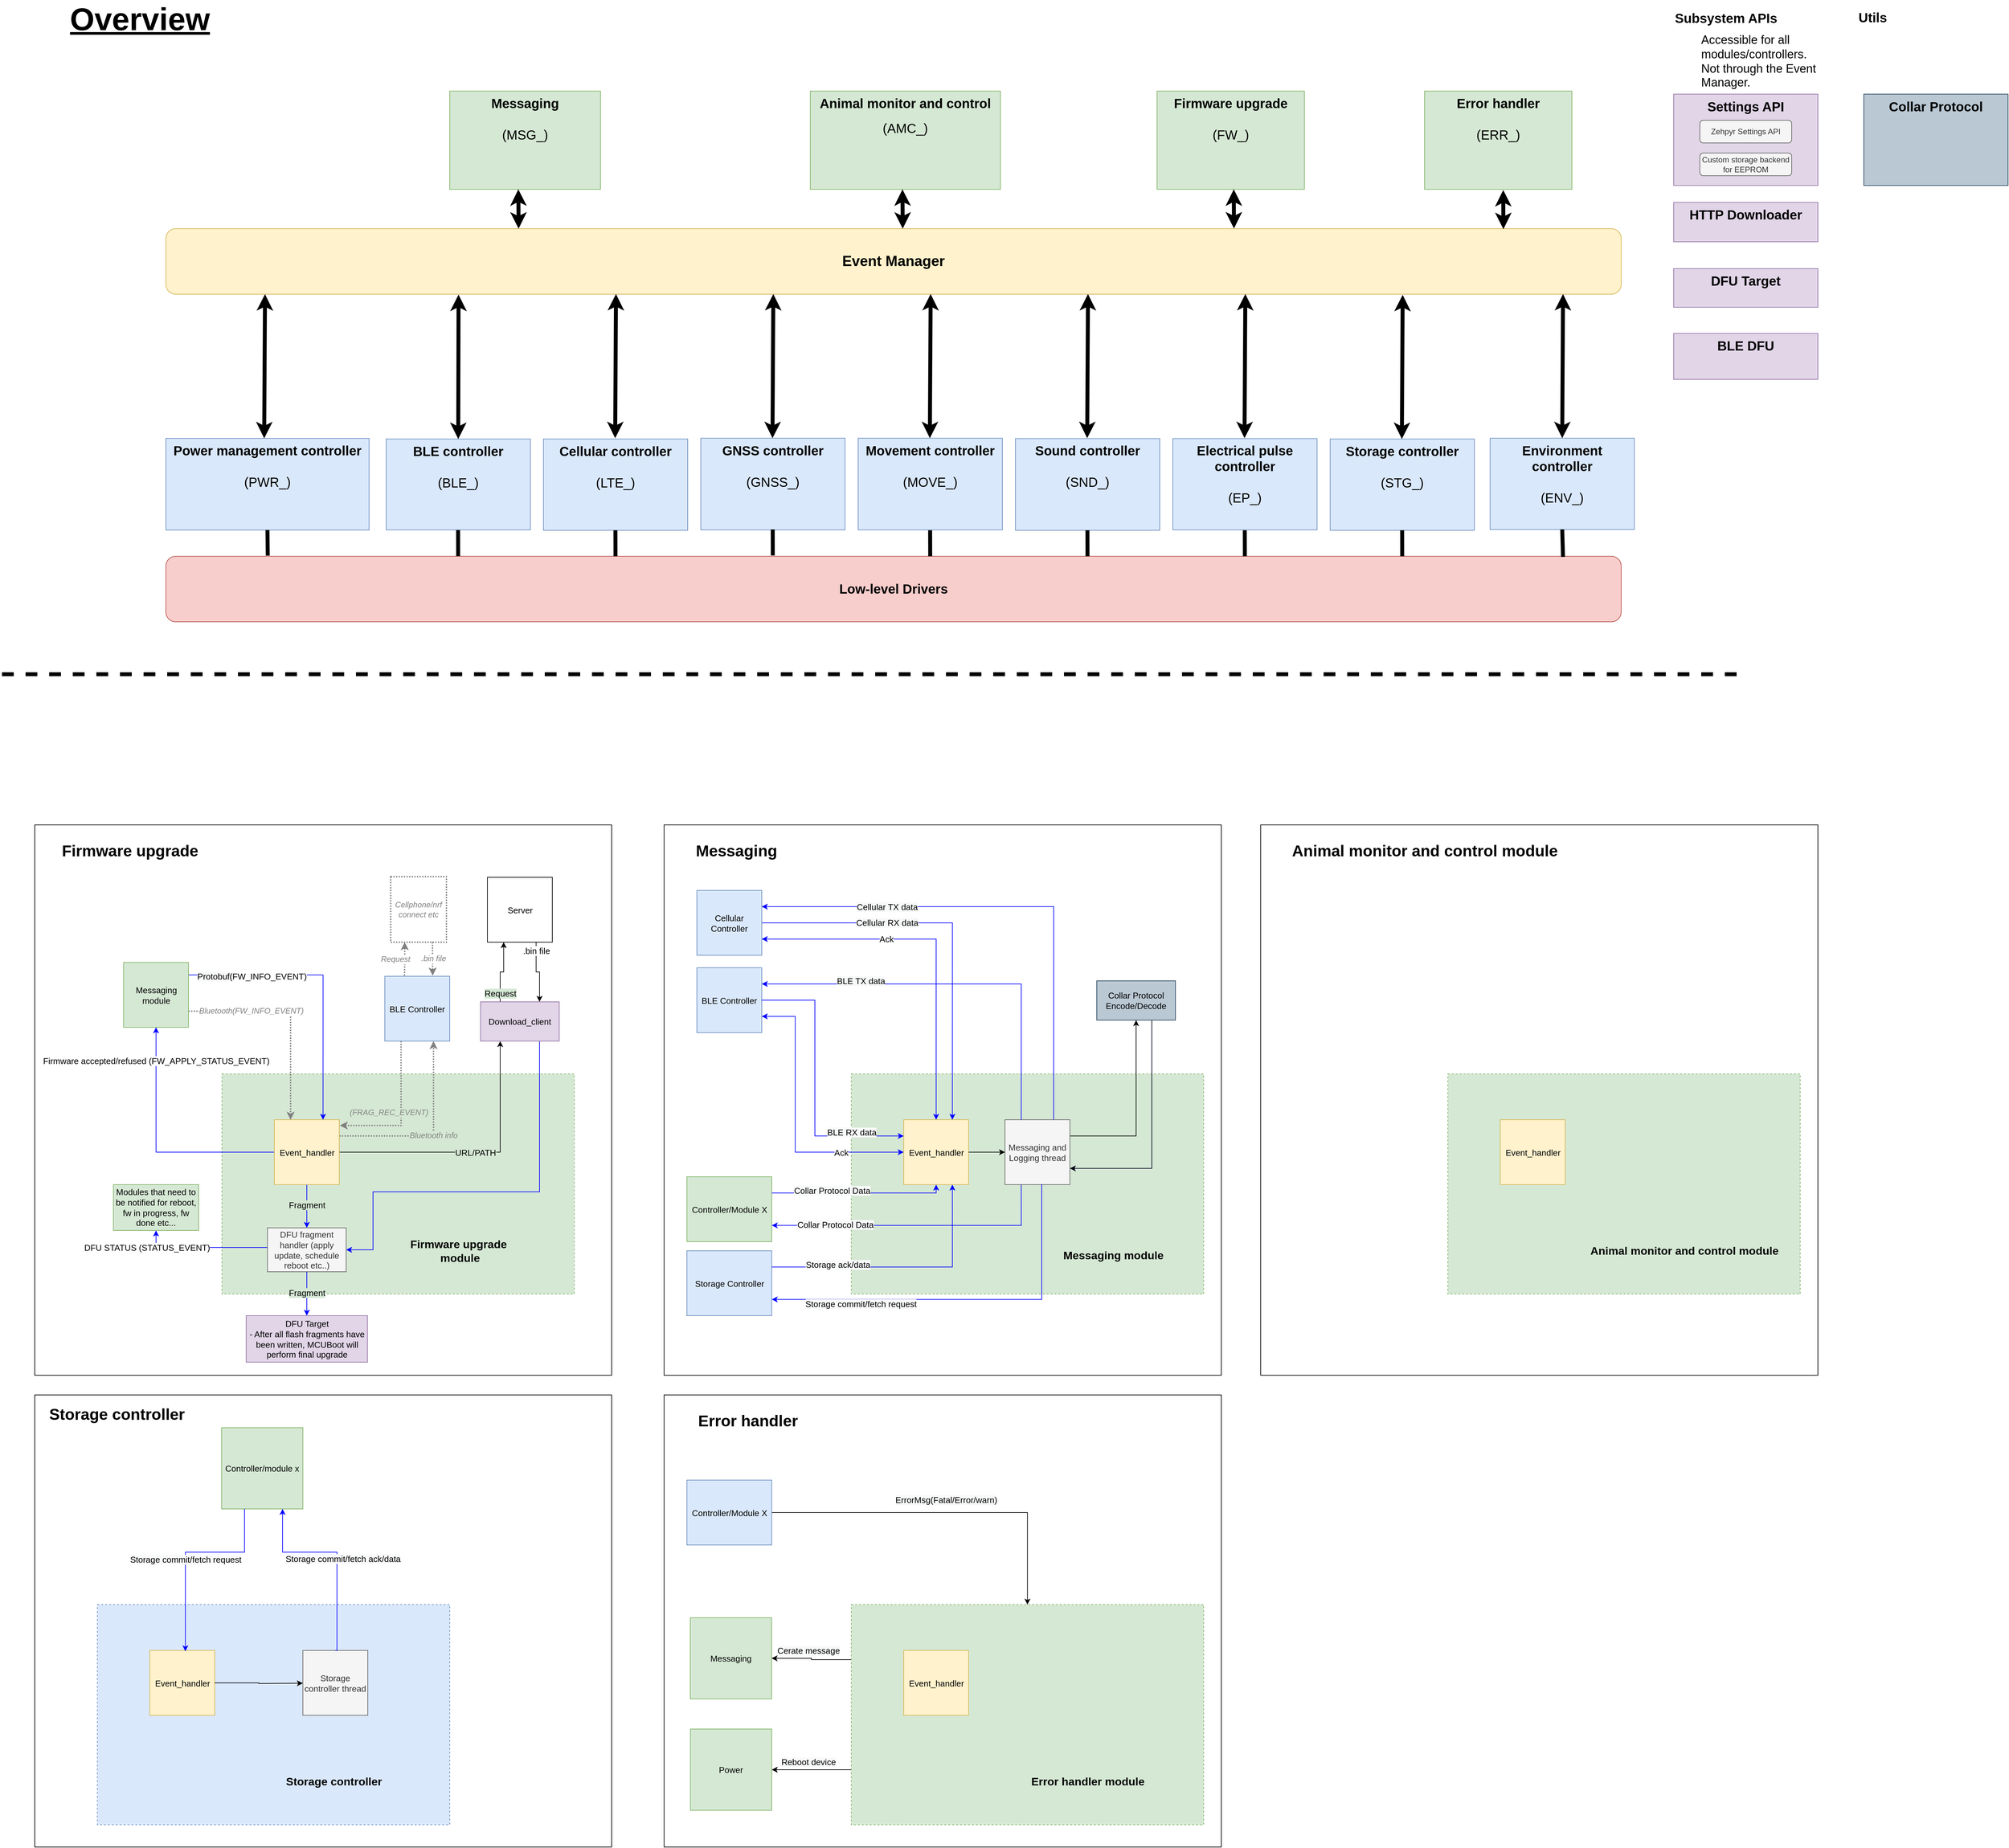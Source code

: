 <mxfile version="15.3.8" type="device"><diagram id="sKjuIIn2O_6AkeJRFrRK" name="Page-1"><mxGraphModel dx="5824" dy="4564" grid="1" gridSize="10" guides="1" tooltips="1" connect="1" arrows="1" fold="1" page="1" pageScale="1" pageWidth="850" pageHeight="1100" math="0" shadow="0"><root><mxCell id="0"/><mxCell id="1" parent="0"/><mxCell id="al0wGncWpVHlZMJb6Lg1-4" value="" style="whiteSpace=wrap;html=1;labelBackgroundColor=none;fontSize=20;fillColor=none;" vertex="1" parent="1"><mxGeometry x="160" width="850" height="690" as="geometry"/></mxCell><mxCell id="dNF8WS0jAq1HnyTan3zi-89" value="" style="whiteSpace=wrap;html=1;labelBackgroundColor=none;fontSize=20;fillColor=none;imageAspect=1;" parent="1" vertex="1"><mxGeometry x="-800" y="-870" width="880" height="840" as="geometry"/></mxCell><mxCell id="fXpI6CQK2GzPYdXeEOAM-42" value="&lt;b&gt;&lt;font style=&quot;font-size: 20px&quot;&gt;Animal monitor and control&lt;/font&gt;&lt;/b&gt;&lt;br&gt;&lt;div&gt;&lt;span&gt;&lt;br&gt;&lt;/span&gt;&lt;/div&gt;&lt;div style=&quot;font-size: 20px&quot;&gt;&lt;span&gt;(&lt;/span&gt;&lt;font style=&quot;font-size: 20px&quot;&gt;AMC_&lt;/font&gt;&lt;span&gt;)&lt;/span&gt;&lt;/div&gt;" style="rounded=0;whiteSpace=wrap;html=1;align=center;fillColor=#d5e8d4;verticalAlign=top;labelBackgroundColor=none;strokeColor=#82b366;" parent="1" vertex="1"><mxGeometry x="383" y="-1990" width="290" height="150" as="geometry"/></mxCell><mxCell id="fXpI6CQK2GzPYdXeEOAM-63" value="&lt;font style=&quot;font-size: 20px&quot;&gt;&lt;b&gt;Firmware upgrade&lt;/b&gt;&lt;br&gt;&lt;br&gt;(FW_)&lt;br&gt;&lt;/font&gt;" style="rounded=0;whiteSpace=wrap;html=1;align=center;verticalAlign=top;fillColor=#d5e8d4;strokeColor=#82b366;" parent="1" vertex="1"><mxGeometry x="912" y="-1990" width="224.76" height="150" as="geometry"/></mxCell><mxCell id="fXpI6CQK2GzPYdXeEOAM-154" value="&lt;b&gt;BLE controller&lt;/b&gt;&lt;br&gt;&lt;br&gt;(BLE_)" style="rounded=0;whiteSpace=wrap;html=1;fontSize=20;strokeColor=#6c8ebf;fillColor=#dae8fc;align=center;verticalAlign=top;" parent="1" vertex="1"><mxGeometry x="-264" y="-1459" width="220" height="138.76" as="geometry"/></mxCell><mxCell id="fXpI6CQK2GzPYdXeEOAM-158" value="&lt;b&gt;Cellular controller&lt;/b&gt;&lt;br&gt;&lt;br&gt;(LTE_)" style="rounded=0;whiteSpace=wrap;html=1;fontSize=20;strokeColor=#6c8ebf;fillColor=#dae8fc;align=center;verticalAlign=top;" parent="1" vertex="1"><mxGeometry x="-24" y="-1459.0" width="220" height="139.38" as="geometry"/></mxCell><mxCell id="fXpI6CQK2GzPYdXeEOAM-43" value="&lt;div&gt;&lt;b style=&quot;font-size: 20px&quot;&gt;Power management controller&lt;/b&gt;&lt;/div&gt;&lt;div&gt;&lt;span style=&quot;font-size: 20px&quot;&gt;&lt;br&gt;&lt;/span&gt;&lt;/div&gt;&lt;div&gt;&lt;span style=&quot;font-size: 20px&quot;&gt;(PWR_)&lt;/span&gt;&lt;/div&gt;&lt;font&gt;&lt;br&gt;&lt;/font&gt;" style="rounded=0;whiteSpace=wrap;html=1;align=center;verticalAlign=top;fillColor=#dae8fc;strokeColor=#6c8ebf;" parent="1" vertex="1"><mxGeometry x="-600" y="-1460" width="310" height="140" as="geometry"/></mxCell><mxCell id="smd_e2QY5a4pXSIGZ222-81" value="&lt;b&gt;DFU Target&lt;br&gt;&lt;/b&gt;" style="rounded=0;whiteSpace=wrap;html=1;fontSize=20;strokeColor=#9673a6;fillColor=#e1d5e7;align=center;verticalAlign=top;" parent="1" vertex="1"><mxGeometry x="1700" y="-1719" width="220" height="59" as="geometry"/></mxCell><mxCell id="dNF8WS0jAq1HnyTan3zi-2" value="&lt;span style=&quot;font-size: 20px&quot;&gt;&lt;b&gt;Low-level Drivers&lt;/b&gt;&lt;/span&gt;" style="rounded=1;whiteSpace=wrap;html=1;verticalAlign=middle;fontSize=22;fillColor=#f8cecc;strokeColor=#b85450;" parent="1" vertex="1"><mxGeometry x="-600" y="-1280" width="2220" height="100" as="geometry"/></mxCell><mxCell id="dNF8WS0jAq1HnyTan3zi-3" value="&lt;b&gt;Event Manager&lt;/b&gt;" style="rounded=1;whiteSpace=wrap;html=1;verticalAlign=middle;fontSize=22;fillColor=#fff2cc;strokeColor=#d6b656;" parent="1" vertex="1"><mxGeometry x="-600" y="-1780" width="2220" height="100" as="geometry"/></mxCell><mxCell id="smd_e2QY5a4pXSIGZ222-61" value="&lt;font&gt;&lt;span style=&quot;font-size: 20px&quot;&gt;&lt;b&gt;Messaging&lt;/b&gt;&lt;br&gt;&lt;br&gt;(MSG_)&lt;/span&gt;&lt;span style=&quot;color: rgba(0 , 0 , 0 , 0) ; font-family: monospace ; font-size: 0px&quot;&gt;%3CmxGraphModel%3E%3Croot%3E%3CmxCell%20id%3D%220%22%2F%3E%3CmxCell%20id%3D%221%22%20parent%3D%220%22%2F%3E%3CmxCell%20id%3D%222%22%20value%3D%22Fragment%22%20style%3D%22edgeStyle%3DorthogonalEdgeStyle%3Brounded%3D0%3BorthogonalLoop%3D1%3BjettySize%3Dauto%3Bhtml%3D1%3BentryX%3D0.5%3BentryY%3D0%3BentryDx%3D0%3BentryDy%3D0%3BstrokeColor%3D%230000FF%3BexitX%3D0.5%3BexitY%3D1%3BexitDx%3D0%3BexitDy%3D0%3BlabelBackgroundColor%3D%23D5E8D4%3BfontSize%3D13%3B%22%20edge%3D%221%22%20parent%3D%221%22%3E%3CmxGeometry%20x%3D%22-0.061%22%20relative%3D%221%22%20as%3D%22geometry%22%3E%3CArray%20as%3D%22points%22%3E%3CmxPoint%20x%3D%22-384.5%22%20y%3D%22-290%22%2F%3E%3CmxPoint%20x%3D%22-384.5%22%20y%3D%22-290%22%2F%3E%3C%2FArray%3E%3CmxPoint%20as%3D%22offset%22%2F%3E%3CmxPoint%20x%3D%22-385%22%20y%3D%22-321.0%22%20as%3D%22sourcePoint%22%2F%3E%3CmxPoint%20x%3D%22-385%22%20y%3D%22-255%22%20as%3D%22targetPoint%22%2F%3E%3C%2FmxGeometry%3E%3C%2FmxCell%3E%3C%2Froot%3E%3C%2FmxGraphModel%3E&lt;/span&gt;&lt;span style=&quot;font-size: 20px&quot;&gt;&lt;b&gt;&lt;br&gt;&lt;/b&gt;&lt;/span&gt;&lt;/font&gt;" style="rounded=0;whiteSpace=wrap;html=1;align=center;verticalAlign=top;fillColor=#d5e8d4;strokeColor=#82b366;container=0;" parent="1" vertex="1"><mxGeometry x="-167" y="-1990" width="230" height="150" as="geometry"/></mxCell><mxCell id="fXpI6CQK2GzPYdXeEOAM-69" value="&lt;font size=&quot;1&quot;&gt;&lt;span style=&quot;font-size: 20px&quot;&gt;&lt;b&gt;GNSS controller&lt;/b&gt;&lt;br&gt;&lt;br&gt;(GNSS_)&lt;br&gt;&lt;/span&gt;&lt;/font&gt;" style="rounded=0;whiteSpace=wrap;html=1;fontSize=12;align=center;verticalAlign=top;container=0;fillColor=#dae8fc;strokeColor=#6c8ebf;" parent="1" vertex="1"><mxGeometry x="216" y="-1460.24" width="220" height="140" as="geometry"/></mxCell><mxCell id="dNF8WS0jAq1HnyTan3zi-18" value="&lt;span style=&quot;font-size: 20px&quot;&gt;&lt;b&gt;Electrical pulse controller&lt;/b&gt;&lt;br&gt;&lt;br&gt;(EP_)&lt;br&gt;&lt;/span&gt;" style="rounded=0;whiteSpace=wrap;html=1;fontSize=12;align=center;verticalAlign=top;container=0;fillColor=#dae8fc;strokeColor=#6c8ebf;" parent="1" vertex="1"><mxGeometry x="936" y="-1459.62" width="220" height="139.38" as="geometry"/></mxCell><mxCell id="dNF8WS0jAq1HnyTan3zi-20" value="&lt;span style=&quot;font-size: 20px&quot;&gt;&lt;b&gt;Sound controller&lt;/b&gt;&lt;br&gt;&lt;br&gt;(SND_)&lt;br&gt;&lt;/span&gt;" style="rounded=0;whiteSpace=wrap;html=1;fontSize=12;align=center;verticalAlign=top;fillColor=#dae8fc;strokeColor=#6c8ebf;" parent="1" vertex="1"><mxGeometry x="696" y="-1459.62" width="220" height="140" as="geometry"/></mxCell><mxCell id="fXpI6CQK2GzPYdXeEOAM-71" value="&lt;font size=&quot;1&quot;&gt;&lt;span style=&quot;font-size: 20px&quot;&gt;&lt;b&gt;Movement controller&lt;/b&gt;&lt;br&gt;&lt;br&gt;(MOVE_)&lt;br&gt;&lt;/span&gt;&lt;/font&gt;" style="rounded=0;whiteSpace=wrap;html=1;fontSize=12;align=center;verticalAlign=top;fillColor=#dae8fc;strokeColor=#6c8ebf;" parent="1" vertex="1"><mxGeometry x="456" y="-1460.24" width="220" height="140" as="geometry"/></mxCell><mxCell id="dNF8WS0jAq1HnyTan3zi-26" value="" style="endArrow=classic;html=1;rounded=0;fontSize=20;exitX=0.5;exitY=0;exitDx=0;exitDy=0;entryX=0.302;entryY=1.009;entryDx=0;entryDy=0;entryPerimeter=0;strokeWidth=6;startArrow=classic;startFill=1;" parent="1" source="fXpI6CQK2GzPYdXeEOAM-154" edge="1"><mxGeometry width="50" height="50" relative="1" as="geometry"><mxPoint x="-124" y="-1490.24" as="sourcePoint"/><mxPoint x="-153.56" y="-1679.34" as="targetPoint"/></mxGeometry></mxCell><mxCell id="dNF8WS0jAq1HnyTan3zi-38" value="" style="endArrow=classic;html=1;rounded=0;fontSize=20;exitX=0.5;exitY=0;exitDx=0;exitDy=0;entryX=0.339;entryY=1.012;entryDx=0;entryDy=0;entryPerimeter=0;strokeWidth=6;startArrow=classic;startFill=1;" parent="1" edge="1"><mxGeometry width="50" height="50" relative="1" as="geometry"><mxPoint x="85.39" y="-1460.24" as="sourcePoint"/><mxPoint x="86.61" y="-1680.28" as="targetPoint"/></mxGeometry></mxCell><mxCell id="dNF8WS0jAq1HnyTan3zi-39" value="" style="endArrow=classic;html=1;rounded=0;fontSize=20;exitX=0.5;exitY=0;exitDx=0;exitDy=0;entryX=0.339;entryY=1.012;entryDx=0;entryDy=0;entryPerimeter=0;strokeWidth=6;startArrow=classic;startFill=1;" parent="1" edge="1"><mxGeometry width="50" height="50" relative="1" as="geometry"><mxPoint x="325.39" y="-1460.24" as="sourcePoint"/><mxPoint x="326.61" y="-1680.28" as="targetPoint"/></mxGeometry></mxCell><mxCell id="dNF8WS0jAq1HnyTan3zi-40" value="" style="endArrow=classic;html=1;rounded=0;fontSize=20;exitX=0.5;exitY=0;exitDx=0;exitDy=0;entryX=0.339;entryY=1.012;entryDx=0;entryDy=0;entryPerimeter=0;strokeWidth=6;startArrow=classic;startFill=1;" parent="1" edge="1"><mxGeometry width="50" height="50" relative="1" as="geometry"><mxPoint x="-450.0" y="-1460.0" as="sourcePoint"/><mxPoint x="-448.78" y="-1680.04" as="targetPoint"/></mxGeometry></mxCell><mxCell id="dNF8WS0jAq1HnyTan3zi-41" value="" style="endArrow=classic;html=1;rounded=0;fontSize=20;exitX=0.5;exitY=0;exitDx=0;exitDy=0;entryX=0.339;entryY=1.012;entryDx=0;entryDy=0;entryPerimeter=0;strokeWidth=6;startArrow=classic;startFill=1;" parent="1" edge="1"><mxGeometry width="50" height="50" relative="1" as="geometry"><mxPoint x="565.39" y="-1460.24" as="sourcePoint"/><mxPoint x="566.61" y="-1680.28" as="targetPoint"/></mxGeometry></mxCell><mxCell id="dNF8WS0jAq1HnyTan3zi-42" value="" style="endArrow=classic;html=1;rounded=0;fontSize=20;exitX=0.5;exitY=0;exitDx=0;exitDy=0;entryX=0.339;entryY=1.012;entryDx=0;entryDy=0;entryPerimeter=0;strokeWidth=6;startArrow=classic;startFill=1;" parent="1" edge="1"><mxGeometry width="50" height="50" relative="1" as="geometry"><mxPoint x="805.39" y="-1460.24" as="sourcePoint"/><mxPoint x="806.61" y="-1680.28" as="targetPoint"/></mxGeometry></mxCell><mxCell id="dNF8WS0jAq1HnyTan3zi-43" value="" style="endArrow=classic;html=1;rounded=0;fontSize=20;exitX=0.5;exitY=0;exitDx=0;exitDy=0;entryX=0.339;entryY=1.012;entryDx=0;entryDy=0;entryPerimeter=0;strokeWidth=6;startArrow=classic;startFill=1;" parent="1" edge="1"><mxGeometry width="50" height="50" relative="1" as="geometry"><mxPoint x="1045.39" y="-1460.24" as="sourcePoint"/><mxPoint x="1046.61" y="-1680.28" as="targetPoint"/></mxGeometry></mxCell><mxCell id="dNF8WS0jAq1HnyTan3zi-44" value="" style="endArrow=classic;html=1;rounded=0;fontSize=20;entryX=0.339;entryY=1.012;entryDx=0;entryDy=0;entryPerimeter=0;strokeWidth=6;startArrow=classic;startFill=1;" parent="1" edge="1"><mxGeometry width="50" height="50" relative="1" as="geometry"><mxPoint x="524" y="-1780" as="sourcePoint"/><mxPoint x="523.61" y="-1840.02" as="targetPoint"/></mxGeometry></mxCell><mxCell id="dNF8WS0jAq1HnyTan3zi-45" value="" style="endArrow=classic;html=1;rounded=0;fontSize=20;entryX=0.674;entryY=-0.003;entryDx=0;entryDy=0;entryPerimeter=0;strokeWidth=6;startArrow=classic;startFill=1;" parent="1" edge="1"><mxGeometry width="50" height="50" relative="1" as="geometry"><mxPoint x="1029" y="-1840" as="sourcePoint"/><mxPoint x="1029.28" y="-1780.3" as="targetPoint"/></mxGeometry></mxCell><mxCell id="dNF8WS0jAq1HnyTan3zi-46" value="" style="endArrow=classic;html=1;rounded=0;fontSize=20;entryX=0.339;entryY=1.012;entryDx=0;entryDy=0;entryPerimeter=0;strokeWidth=6;startArrow=classic;startFill=1;" parent="1" edge="1"><mxGeometry width="50" height="50" relative="1" as="geometry"><mxPoint x="-61.93" y="-1780" as="sourcePoint"/><mxPoint x="-62.32" y="-1840.02" as="targetPoint"/></mxGeometry></mxCell><mxCell id="dNF8WS0jAq1HnyTan3zi-50" value="" style="endArrow=none;html=1;rounded=0;fontSize=20;strokeWidth=6;entryX=0.5;entryY=1;entryDx=0;entryDy=0;exitX=0.07;exitY=-0.01;exitDx=0;exitDy=0;exitPerimeter=0;" parent="1" source="dNF8WS0jAq1HnyTan3zi-2" target="fXpI6CQK2GzPYdXeEOAM-43" edge="1"><mxGeometry width="50" height="50" relative="1" as="geometry"><mxPoint x="-449.96" y="-1290.555" as="sourcePoint"/><mxPoint x="-450.0" y="-1320.62" as="targetPoint"/></mxGeometry></mxCell><mxCell id="dNF8WS0jAq1HnyTan3zi-52" value="" style="endArrow=none;html=1;rounded=0;fontSize=20;strokeWidth=6;entryX=0.5;entryY=1;entryDx=0;entryDy=0;" parent="1" edge="1"><mxGeometry width="50" height="50" relative="1" as="geometry"><mxPoint x="-154.14" y="-1280.24" as="sourcePoint"/><mxPoint x="-154.24" y="-1319.86" as="targetPoint"/></mxGeometry></mxCell><mxCell id="dNF8WS0jAq1HnyTan3zi-53" value="" style="endArrow=none;html=1;rounded=0;fontSize=20;strokeWidth=6;entryX=0.5;entryY=1;entryDx=0;entryDy=0;" parent="1" edge="1"><mxGeometry width="50" height="50" relative="1" as="geometry"><mxPoint x="85.86" y="-1280" as="sourcePoint"/><mxPoint x="85.76" y="-1319.62" as="targetPoint"/></mxGeometry></mxCell><mxCell id="dNF8WS0jAq1HnyTan3zi-54" value="" style="endArrow=none;html=1;rounded=0;fontSize=20;strokeWidth=6;entryX=0.5;entryY=1;entryDx=0;entryDy=0;" parent="1" edge="1"><mxGeometry width="50" height="50" relative="1" as="geometry"><mxPoint x="325.81" y="-1281.24" as="sourcePoint"/><mxPoint x="325.71" y="-1320.86" as="targetPoint"/></mxGeometry></mxCell><mxCell id="dNF8WS0jAq1HnyTan3zi-55" value="" style="endArrow=none;html=1;rounded=0;fontSize=20;strokeWidth=6;entryX=0.5;entryY=1;entryDx=0;entryDy=0;" parent="1" edge="1"><mxGeometry width="50" height="50" relative="1" as="geometry"><mxPoint x="565.91" y="-1280" as="sourcePoint"/><mxPoint x="565.81" y="-1319.62" as="targetPoint"/></mxGeometry></mxCell><mxCell id="dNF8WS0jAq1HnyTan3zi-56" value="" style="endArrow=none;html=1;rounded=0;fontSize=20;strokeWidth=6;entryX=0.5;entryY=1;entryDx=0;entryDy=0;" parent="1" edge="1"><mxGeometry width="50" height="50" relative="1" as="geometry"><mxPoint x="805.87" y="-1280" as="sourcePoint"/><mxPoint x="805.77" y="-1319.62" as="targetPoint"/></mxGeometry></mxCell><mxCell id="dNF8WS0jAq1HnyTan3zi-57" value="" style="endArrow=none;html=1;rounded=0;fontSize=20;strokeWidth=6;entryX=0.5;entryY=1;entryDx=0;entryDy=0;" parent="1" edge="1"><mxGeometry width="50" height="50" relative="1" as="geometry"><mxPoint x="1045.87" y="-1280" as="sourcePoint"/><mxPoint x="1045.77" y="-1319.62" as="targetPoint"/></mxGeometry></mxCell><mxCell id="dNF8WS0jAq1HnyTan3zi-58" value="&lt;span style=&quot;font-size: 20px&quot;&gt;&lt;b&gt;Storage controller&lt;/b&gt;&lt;br&gt;&lt;br&gt;(STG_)&lt;br&gt;&lt;/span&gt;" style="rounded=0;whiteSpace=wrap;html=1;fontSize=12;align=center;verticalAlign=top;container=0;fillColor=#dae8fc;strokeColor=#6c8ebf;" parent="1" vertex="1"><mxGeometry x="1176" y="-1459.0" width="220" height="139.38" as="geometry"/></mxCell><mxCell id="dNF8WS0jAq1HnyTan3zi-59" value="" style="endArrow=classic;html=1;rounded=0;fontSize=20;exitX=0.5;exitY=0;exitDx=0;exitDy=0;entryX=0.339;entryY=1.012;entryDx=0;entryDy=0;entryPerimeter=0;strokeWidth=6;startArrow=classic;startFill=1;" parent="1" edge="1"><mxGeometry width="50" height="50" relative="1" as="geometry"><mxPoint x="1285.39" y="-1459" as="sourcePoint"/><mxPoint x="1286.61" y="-1679.04" as="targetPoint"/></mxGeometry></mxCell><mxCell id="dNF8WS0jAq1HnyTan3zi-60" value="" style="endArrow=none;html=1;rounded=0;fontSize=20;strokeWidth=6;entryX=0.5;entryY=1;entryDx=0;entryDy=0;" parent="1" edge="1"><mxGeometry width="50" height="50" relative="1" as="geometry"><mxPoint x="1285.91" y="-1280.0" as="sourcePoint"/><mxPoint x="1285.81" y="-1319.62" as="targetPoint"/></mxGeometry></mxCell><mxCell id="dNF8WS0jAq1HnyTan3zi-61" value="" style="rounded=0;whiteSpace=wrap;html=1;dashed=1;fillColor=#d5e8d4;strokeColor=#82b366;fontSize=13;" parent="1" vertex="1"><mxGeometry x="-514.5" y="-490" width="537.5" height="336" as="geometry"/></mxCell><mxCell id="dNF8WS0jAq1HnyTan3zi-62" style="edgeStyle=orthogonalEdgeStyle;rounded=0;orthogonalLoop=1;jettySize=auto;html=1;strokeColor=#0000FF;entryX=0.75;entryY=0;entryDx=0;entryDy=0;exitX=1.003;exitY=0.192;exitDx=0;exitDy=0;exitPerimeter=0;fontSize=13;" parent="1" source="dNF8WS0jAq1HnyTan3zi-65" target="dNF8WS0jAq1HnyTan3zi-70" edge="1"><mxGeometry relative="1" as="geometry"/></mxCell><mxCell id="dNF8WS0jAq1HnyTan3zi-63" value="&lt;span style=&quot;font-size: 13px; background-color: rgb(248, 249, 250);&quot;&gt;Protobuf(&lt;/span&gt;FW_INFO_EVENT&lt;span style=&quot;font-size: 13px; background-color: rgb(248, 249, 250);&quot;&gt;)&lt;/span&gt;" style="edgeLabel;html=1;align=center;verticalAlign=middle;resizable=0;points=[];fontSize=13;" parent="dNF8WS0jAq1HnyTan3zi-62" vertex="1" connectable="0"><mxGeometry x="0.176" y="-2" relative="1" as="geometry"><mxPoint x="-107" y="-44" as="offset"/></mxGeometry></mxCell><mxCell id="dNF8WS0jAq1HnyTan3zi-64" value="Bluetooth(FW_INFO_EVENT)" style="edgeStyle=orthogonalEdgeStyle;rounded=0;orthogonalLoop=1;jettySize=auto;html=1;exitX=1;exitY=0.75;exitDx=0;exitDy=0;entryX=0.25;entryY=0;entryDx=0;entryDy=0;strokeColor=#808080;fontSize=12;fontColor=#808080;dashed=1;dashPattern=1 1;strokeWidth=2;fontStyle=2" parent="1" source="dNF8WS0jAq1HnyTan3zi-65" target="dNF8WS0jAq1HnyTan3zi-70" edge="1"><mxGeometry x="-0.403" relative="1" as="geometry"><mxPoint as="offset"/></mxGeometry></mxCell><mxCell id="dNF8WS0jAq1HnyTan3zi-65" value="Messaging module" style="whiteSpace=wrap;html=1;aspect=fixed;fontSize=13;fillColor=#d5e8d4;strokeColor=#82b366;" parent="1" vertex="1"><mxGeometry x="-664.5" y="-660" width="99" height="99" as="geometry"/></mxCell><mxCell id="dNF8WS0jAq1HnyTan3zi-66" value="URL/PATH" style="edgeStyle=orthogonalEdgeStyle;rounded=0;orthogonalLoop=1;jettySize=auto;html=1;labelBackgroundColor=#D5E8D4;fontSize=13;" parent="1" source="dNF8WS0jAq1HnyTan3zi-70" target="dNF8WS0jAq1HnyTan3zi-74" edge="1"><mxGeometry relative="1" as="geometry"><Array as="points"><mxPoint x="-90" y="-371"/></Array></mxGeometry></mxCell><mxCell id="dNF8WS0jAq1HnyTan3zi-67" value="Firmware accepted/refused (FW_APPLY_STATUS_EVENT)" style="edgeStyle=orthogonalEdgeStyle;rounded=0;orthogonalLoop=1;jettySize=auto;html=1;strokeColor=#0000FF;fontSize=13;" parent="1" source="dNF8WS0jAq1HnyTan3zi-70" target="dNF8WS0jAq1HnyTan3zi-65" edge="1"><mxGeometry x="0.725" relative="1" as="geometry"><mxPoint as="offset"/></mxGeometry></mxCell><mxCell id="dNF8WS0jAq1HnyTan3zi-68" value="Fragment" style="edgeStyle=orthogonalEdgeStyle;rounded=0;orthogonalLoop=1;jettySize=auto;html=1;entryX=0.5;entryY=0;entryDx=0;entryDy=0;strokeColor=#0000FF;exitX=0.5;exitY=1;exitDx=0;exitDy=0;labelBackgroundColor=#D5E8D4;fontSize=13;" parent="1" source="dNF8WS0jAq1HnyTan3zi-70" target="dNF8WS0jAq1HnyTan3zi-78" edge="1"><mxGeometry x="-0.061" relative="1" as="geometry"><Array as="points"><mxPoint x="-384.5" y="-290"/><mxPoint x="-384.5" y="-290"/></Array><mxPoint as="offset"/></mxGeometry></mxCell><mxCell id="dNF8WS0jAq1HnyTan3zi-69" value="Bluetooth info" style="edgeStyle=orthogonalEdgeStyle;rounded=0;orthogonalLoop=1;jettySize=auto;html=1;strokeColor=#808080;exitX=1;exitY=0.25;exitDx=0;exitDy=0;labelBackgroundColor=#D5E8D4;fontSize=12;entryX=0.75;entryY=1;entryDx=0;entryDy=0;fontColor=#808080;dashed=1;dashPattern=1 1;strokeWidth=2;fontStyle=2" parent="1" source="dNF8WS0jAq1HnyTan3zi-70" target="dNF8WS0jAq1HnyTan3zi-228" edge="1"><mxGeometry relative="1" as="geometry"><mxPoint x="-193.25" y="-555" as="targetPoint"/></mxGeometry></mxCell><mxCell id="dNF8WS0jAq1HnyTan3zi-70" value="Event_handler" style="whiteSpace=wrap;html=1;aspect=fixed;fontSize=13;fillColor=#fff2cc;strokeColor=#d6b656;" parent="1" vertex="1"><mxGeometry x="-434.5" y="-420" width="99" height="99" as="geometry"/></mxCell><mxCell id="dNF8WS0jAq1HnyTan3zi-71" value="Firmware upgrade&lt;br style=&quot;font-size: 17px;&quot;&gt;&amp;nbsp;module" style="text;html=1;align=center;verticalAlign=middle;resizable=0;points=[];autosize=1;strokeColor=none;fillColor=none;fontSize=17;fontStyle=1" parent="1" vertex="1"><mxGeometry x="-233" y="-241" width="157" height="44" as="geometry"/></mxCell><mxCell id="dNF8WS0jAq1HnyTan3zi-72" value="Request" style="edgeStyle=orthogonalEdgeStyle;rounded=0;orthogonalLoop=1;jettySize=auto;html=1;exitX=0.25;exitY=0;exitDx=0;exitDy=0;entryX=0.25;entryY=1;entryDx=0;entryDy=0;labelBackgroundColor=#D5E8D4;fontSize=13;" parent="1" source="dNF8WS0jAq1HnyTan3zi-74" target="dNF8WS0jAq1HnyTan3zi-76" edge="1"><mxGeometry x="-0.731" relative="1" as="geometry"><mxPoint as="offset"/></mxGeometry></mxCell><mxCell id="dNF8WS0jAq1HnyTan3zi-73" value="" style="edgeStyle=orthogonalEdgeStyle;rounded=0;orthogonalLoop=1;jettySize=auto;html=1;entryX=1;entryY=0.5;entryDx=0;entryDy=0;strokeColor=#0000FF;labelBackgroundColor=#D5E8D4;fontSize=13;" parent="1" source="dNF8WS0jAq1HnyTan3zi-74" target="dNF8WS0jAq1HnyTan3zi-78" edge="1"><mxGeometry x="0.188" y="-12" relative="1" as="geometry"><Array as="points"><mxPoint x="-30" y="-310"/><mxPoint x="-284" y="-310"/><mxPoint x="-284" y="-221"/></Array><mxPoint as="offset"/></mxGeometry></mxCell><mxCell id="dNF8WS0jAq1HnyTan3zi-74" value="Download_client" style="rounded=0;whiteSpace=wrap;html=1;fontSize=13;fillColor=#e1d5e7;strokeColor=#9673a6;" parent="1" vertex="1"><mxGeometry x="-120" y="-600" width="120" height="60" as="geometry"/></mxCell><mxCell id="dNF8WS0jAq1HnyTan3zi-75" value=".bin file" style="edgeStyle=orthogonalEdgeStyle;rounded=0;orthogonalLoop=1;jettySize=auto;html=1;entryX=0.75;entryY=0;entryDx=0;entryDy=0;exitX=0.75;exitY=1;exitDx=0;exitDy=0;labelBackgroundColor=default;fontSize=13;" parent="1" source="dNF8WS0jAq1HnyTan3zi-76" target="dNF8WS0jAq1HnyTan3zi-74" edge="1"><mxGeometry x="-0.724" relative="1" as="geometry"><mxPoint as="offset"/></mxGeometry></mxCell><mxCell id="dNF8WS0jAq1HnyTan3zi-76" value="Server" style="whiteSpace=wrap;html=1;aspect=fixed;fontSize=13;" parent="1" vertex="1"><mxGeometry x="-109.5" y="-790" width="99" height="99" as="geometry"/></mxCell><mxCell id="dNF8WS0jAq1HnyTan3zi-77" value="DFU STATUS (STATUS_EVENT)" style="edgeStyle=orthogonalEdgeStyle;rounded=0;orthogonalLoop=1;jettySize=auto;html=1;entryX=0.5;entryY=1;entryDx=0;entryDy=0;strokeColor=#0000FF;labelBackgroundColor=default;exitX=0;exitY=0.5;exitDx=0;exitDy=0;fontSize=13;" parent="1" source="dNF8WS0jAq1HnyTan3zi-78" target="dNF8WS0jAq1HnyTan3zi-83" edge="1"><mxGeometry x="0.735" y="-15" relative="1" as="geometry"><Array as="points"><mxPoint x="-614.5" y="-225"/></Array><mxPoint x="-15" y="15" as="offset"/></mxGeometry></mxCell><mxCell id="dNF8WS0jAq1HnyTan3zi-78" value="DFU fragment handler (apply update, schedule reboot etc..)" style="rounded=0;whiteSpace=wrap;html=1;fontSize=13;fillColor=#f5f5f5;fontColor=#333333;strokeColor=#666666;" parent="1" vertex="1"><mxGeometry x="-445" y="-255" width="120" height="67" as="geometry"/></mxCell><mxCell id="dNF8WS0jAq1HnyTan3zi-79" value="Request" style="edgeStyle=orthogonalEdgeStyle;rounded=0;orthogonalLoop=1;jettySize=auto;html=1;entryX=0.25;entryY=1;entryDx=0;entryDy=0;strokeColor=#808080;fontSize=12;fontColor=#808080;dashed=1;dashPattern=1 1;strokeWidth=2;fontStyle=2" parent="1" target="dNF8WS0jAq1HnyTan3zi-82" edge="1"><mxGeometry x="-0.003" y="14" relative="1" as="geometry"><mxPoint as="offset"/><mxPoint x="-236" y="-640" as="sourcePoint"/></mxGeometry></mxCell><mxCell id="dNF8WS0jAq1HnyTan3zi-81" value=".bin file" style="edgeStyle=orthogonalEdgeStyle;rounded=0;orthogonalLoop=1;jettySize=auto;html=1;exitX=0.75;exitY=1;exitDx=0;exitDy=0;strokeColor=#808080;fontSize=12;fontColor=#808080;dashed=1;dashPattern=1 1;strokeWidth=2;fontStyle=2" parent="1" source="dNF8WS0jAq1HnyTan3zi-82" edge="1"><mxGeometry relative="1" as="geometry"><mxPoint x="-193" y="-640" as="targetPoint"/></mxGeometry></mxCell><mxCell id="dNF8WS0jAq1HnyTan3zi-82" value="Cellphone/nrf connect etc" style="rounded=0;whiteSpace=wrap;html=1;fontSize=12;fontColor=#808080;strokeColor=#808080;dashed=1;dashPattern=1 1;strokeWidth=2;fontStyle=2" parent="1" vertex="1"><mxGeometry x="-257" y="-791" width="85" height="100" as="geometry"/></mxCell><mxCell id="dNF8WS0jAq1HnyTan3zi-83" value="Modules that need to be notified for reboot, fw in progress, fw done etc..." style="rounded=0;whiteSpace=wrap;html=1;fontSize=13;fillColor=#d5e8d4;strokeColor=#82b366;" parent="1" vertex="1"><mxGeometry x="-680" y="-321" width="130" height="70" as="geometry"/></mxCell><mxCell id="dNF8WS0jAq1HnyTan3zi-84" value="(FRAG_REC_EVENT)" style="edgeStyle=orthogonalEdgeStyle;rounded=0;orthogonalLoop=1;jettySize=auto;html=1;strokeColor=#808080;labelBackgroundColor=#D5E8D4;fontSize=12;exitX=0.25;exitY=1;exitDx=0;exitDy=0;entryX=1.008;entryY=0.089;entryDx=0;entryDy=0;entryPerimeter=0;fontColor=#808080;dashed=1;dashPattern=1 1;strokeWidth=2;fontStyle=2" parent="1" source="dNF8WS0jAq1HnyTan3zi-228" target="dNF8WS0jAq1HnyTan3zi-70" edge="1"><mxGeometry x="-0.02" y="-19" relative="1" as="geometry"><mxPoint x="-235.75" y="-555" as="sourcePoint"/><mxPoint x="-325.5" y="-335.75" as="targetPoint"/><Array as="points"><mxPoint x="-241" y="-411"/></Array><mxPoint as="offset"/></mxGeometry></mxCell><mxCell id="dNF8WS0jAq1HnyTan3zi-85" value="" style="endArrow=none;dashed=1;html=1;rounded=0;fontSize=20;strokeWidth=6;" parent="1" edge="1"><mxGeometry width="50" height="50" relative="1" as="geometry"><mxPoint x="-850" y="-1100" as="sourcePoint"/><mxPoint x="1800" y="-1100" as="targetPoint"/></mxGeometry></mxCell><mxCell id="dNF8WS0jAq1HnyTan3zi-86" value="Overview" style="text;strokeColor=none;fillColor=none;html=1;fontSize=48;fontStyle=5;verticalAlign=middle;align=center;labelBackgroundColor=none;" parent="1" vertex="1"><mxGeometry x="-770" y="-2120" width="260" height="40" as="geometry"/></mxCell><mxCell id="dNF8WS0jAq1HnyTan3zi-87" value="Firmware upgrade" style="text;strokeColor=none;fillColor=none;html=1;fontSize=24;fontStyle=1;verticalAlign=middle;align=center;labelBackgroundColor=none;" parent="1" vertex="1"><mxGeometry x="-770" y="-850" width="230" height="40" as="geometry"/></mxCell><mxCell id="dNF8WS0jAq1HnyTan3zi-90" value="" style="whiteSpace=wrap;html=1;labelBackgroundColor=none;fontSize=20;fillColor=none;" parent="1" vertex="1"><mxGeometry x="160" y="-870" width="850" height="840" as="geometry"/></mxCell><mxCell id="dNF8WS0jAq1HnyTan3zi-91" value="" style="rounded=0;whiteSpace=wrap;html=1;dashed=1;fillColor=#d5e8d4;strokeColor=#82b366;fontSize=13;" parent="1" vertex="1"><mxGeometry x="445.5" y="-490" width="537.5" height="336" as="geometry"/></mxCell><mxCell id="dNF8WS0jAq1HnyTan3zi-92" style="edgeStyle=orthogonalEdgeStyle;rounded=0;orthogonalLoop=1;jettySize=auto;html=1;strokeColor=#0000FF;entryX=0.75;entryY=0;entryDx=0;entryDy=0;exitX=1;exitY=0.5;exitDx=0;exitDy=0;fontSize=13;" parent="1" source="dNF8WS0jAq1HnyTan3zi-95" target="dNF8WS0jAq1HnyTan3zi-100" edge="1"><mxGeometry relative="1" as="geometry"/></mxCell><mxCell id="dNF8WS0jAq1HnyTan3zi-93" value="&lt;span style=&quot;background-color: rgb(248 , 249 , 250)&quot;&gt;Cellular RX data&lt;/span&gt;" style="edgeLabel;html=1;align=center;verticalAlign=middle;resizable=0;points=[];fontSize=13;" parent="dNF8WS0jAq1HnyTan3zi-92" vertex="1" connectable="0"><mxGeometry x="0.176" y="-2" relative="1" as="geometry"><mxPoint x="-98" y="-57" as="offset"/></mxGeometry></mxCell><mxCell id="dNF8WS0jAq1HnyTan3zi-95" value="Cellular Controller" style="whiteSpace=wrap;html=1;aspect=fixed;fontSize=13;fillColor=#dae8fc;strokeColor=#6c8ebf;" parent="1" vertex="1"><mxGeometry x="210" y="-770" width="99" height="99" as="geometry"/></mxCell><mxCell id="dNF8WS0jAq1HnyTan3zi-96" value="" style="edgeStyle=orthogonalEdgeStyle;rounded=0;orthogonalLoop=1;jettySize=auto;html=1;labelBackgroundColor=#D5E8D4;fontSize=13;exitX=1;exitY=0.25;exitDx=0;exitDy=0;" parent="1" source="dNF8WS0jAq1HnyTan3zi-124" target="dNF8WS0jAq1HnyTan3zi-104" edge="1"><mxGeometry x="-0.334" relative="1" as="geometry"><Array as="points"><mxPoint x="880" y="-395"/></Array><mxPoint as="offset"/></mxGeometry></mxCell><mxCell id="dNF8WS0jAq1HnyTan3zi-97" value="Ack" style="edgeStyle=orthogonalEdgeStyle;rounded=0;orthogonalLoop=1;jettySize=auto;html=1;strokeColor=#0000FF;fontSize=13;entryX=1;entryY=0.75;entryDx=0;entryDy=0;exitX=0.5;exitY=0;exitDx=0;exitDy=0;startArrow=classic;startFill=1;" parent="1" source="dNF8WS0jAq1HnyTan3zi-100" target="dNF8WS0jAq1HnyTan3zi-95" edge="1"><mxGeometry x="0.3" relative="1" as="geometry"><mxPoint as="offset"/><Array as="points"><mxPoint x="575" y="-696"/></Array></mxGeometry></mxCell><mxCell id="dNF8WS0jAq1HnyTan3zi-100" value="Event_handler" style="whiteSpace=wrap;html=1;aspect=fixed;fontSize=13;fillColor=#fff2cc;strokeColor=#d6b656;" parent="1" vertex="1"><mxGeometry x="525.5" y="-420" width="99" height="99" as="geometry"/></mxCell><mxCell id="dNF8WS0jAq1HnyTan3zi-101" value="Messaging module" style="text;html=1;align=center;verticalAlign=middle;resizable=0;points=[];autosize=1;strokeColor=none;fillColor=none;fontSize=17;fontStyle=1" parent="1" vertex="1"><mxGeometry x="760" y="-227" width="170" height="30" as="geometry"/></mxCell><mxCell id="dNF8WS0jAq1HnyTan3zi-103" value="" style="edgeStyle=orthogonalEdgeStyle;rounded=0;orthogonalLoop=1;jettySize=auto;html=1;entryX=1;entryY=0.75;entryDx=0;entryDy=0;strokeColor=#000019;labelBackgroundColor=#D5E8D4;fontSize=13;" parent="1" source="dNF8WS0jAq1HnyTan3zi-104" target="dNF8WS0jAq1HnyTan3zi-124" edge="1"><mxGeometry x="0.425" relative="1" as="geometry"><Array as="points"><mxPoint x="904" y="-346"/></Array><mxPoint as="offset"/></mxGeometry></mxCell><mxCell id="dNF8WS0jAq1HnyTan3zi-104" value="Collar Protocol Encode/Decode" style="rounded=0;whiteSpace=wrap;html=1;fontSize=13;fillColor=#bac8d3;strokeColor=#23445d;" parent="1" vertex="1"><mxGeometry x="820" y="-632" width="120" height="60" as="geometry"/></mxCell><mxCell id="dNF8WS0jAq1HnyTan3zi-115" value="Messaging" style="text;strokeColor=none;fillColor=none;html=1;fontSize=24;fontStyle=1;verticalAlign=middle;align=center;labelBackgroundColor=none;" parent="1" vertex="1"><mxGeometry x="200" y="-850" width="140" height="40" as="geometry"/></mxCell><mxCell id="dNF8WS0jAq1HnyTan3zi-117" style="edgeStyle=orthogonalEdgeStyle;rounded=0;orthogonalLoop=1;jettySize=auto;html=1;strokeColor=#0000FF;exitX=0.75;exitY=0;exitDx=0;exitDy=0;fontSize=13;entryX=1;entryY=0.25;entryDx=0;entryDy=0;" parent="1" source="dNF8WS0jAq1HnyTan3zi-124" target="dNF8WS0jAq1HnyTan3zi-95" edge="1"><mxGeometry relative="1" as="geometry"><mxPoint x="404.797" y="-630.992" as="sourcePoint"/><mxPoint x="365" y="-709" as="targetPoint"/><Array as="points"/></mxGeometry></mxCell><mxCell id="dNF8WS0jAq1HnyTan3zi-118" value="&lt;span style=&quot;background-color: rgb(248 , 249 , 250)&quot;&gt;Cellular TX data&lt;/span&gt;" style="edgeLabel;html=1;align=center;verticalAlign=middle;resizable=0;points=[];fontSize=13;" parent="dNF8WS0jAq1HnyTan3zi-117" vertex="1" connectable="0"><mxGeometry x="0.176" y="-2" relative="1" as="geometry"><mxPoint x="-127" y="2" as="offset"/></mxGeometry></mxCell><mxCell id="dNF8WS0jAq1HnyTan3zi-119" value="Controller/Module X" style="whiteSpace=wrap;html=1;fontSize=13;fillColor=#d5e8d4;strokeColor=#82b366;" parent="1" vertex="1"><mxGeometry x="194.75" y="-333" width="129.5" height="99" as="geometry"/></mxCell><mxCell id="dNF8WS0jAq1HnyTan3zi-120" style="edgeStyle=orthogonalEdgeStyle;rounded=0;orthogonalLoop=1;jettySize=auto;html=1;strokeColor=#0000FF;exitX=0.25;exitY=1;exitDx=0;exitDy=0;fontSize=13;entryX=1;entryY=0.75;entryDx=0;entryDy=0;" parent="1" source="dNF8WS0jAq1HnyTan3zi-124" target="dNF8WS0jAq1HnyTan3zi-119" edge="1"><mxGeometry relative="1" as="geometry"><mxPoint x="585.0" y="-410" as="sourcePoint"/><mxPoint x="319" y="-395" as="targetPoint"/><Array as="points"/></mxGeometry></mxCell><mxCell id="dNF8WS0jAq1HnyTan3zi-121" value="&lt;span style=&quot;background-color: rgb(248 , 249 , 250)&quot;&gt;Collar Protocol Data&lt;/span&gt;" style="edgeLabel;html=1;align=center;verticalAlign=middle;resizable=0;points=[];fontSize=13;" parent="dNF8WS0jAq1HnyTan3zi-120" vertex="1" connectable="0"><mxGeometry x="0.176" y="-2" relative="1" as="geometry"><mxPoint x="-86" as="offset"/></mxGeometry></mxCell><mxCell id="dNF8WS0jAq1HnyTan3zi-122" style="edgeStyle=orthogonalEdgeStyle;rounded=0;orthogonalLoop=1;jettySize=auto;html=1;strokeColor=#0000FF;exitX=1;exitY=0.25;exitDx=0;exitDy=0;fontSize=13;entryX=0.5;entryY=1;entryDx=0;entryDy=0;" parent="1" source="dNF8WS0jAq1HnyTan3zi-119" target="dNF8WS0jAq1HnyTan3zi-100" edge="1"><mxGeometry relative="1" as="geometry"><mxPoint x="525.5" y="-341.75" as="sourcePoint"/><mxPoint x="319" y="-341.5" as="targetPoint"/><Array as="points"><mxPoint x="575" y="-308"/></Array></mxGeometry></mxCell><mxCell id="dNF8WS0jAq1HnyTan3zi-123" value="&lt;span style=&quot;background-color: rgb(248 , 249 , 250)&quot;&gt;Collar Protocol Data&lt;/span&gt;" style="edgeLabel;html=1;align=center;verticalAlign=middle;resizable=0;points=[];fontSize=13;" parent="dNF8WS0jAq1HnyTan3zi-122" vertex="1" connectable="0"><mxGeometry x="0.176" y="-2" relative="1" as="geometry"><mxPoint x="-63" y="-6" as="offset"/></mxGeometry></mxCell><mxCell id="dNF8WS0jAq1HnyTan3zi-124" value="Messaging and Logging thread" style="whiteSpace=wrap;html=1;aspect=fixed;fontSize=13;fillColor=#f5f5f5;fontColor=#333333;strokeColor=#666666;" parent="1" vertex="1"><mxGeometry x="680" y="-420" width="99" height="99" as="geometry"/></mxCell><mxCell id="dNF8WS0jAq1HnyTan3zi-125" value="BLE Controller" style="whiteSpace=wrap;html=1;aspect=fixed;fontSize=13;fillColor=#dae8fc;strokeColor=#6c8ebf;" parent="1" vertex="1"><mxGeometry x="210" y="-652" width="99" height="99" as="geometry"/></mxCell><mxCell id="dNF8WS0jAq1HnyTan3zi-126" style="edgeStyle=orthogonalEdgeStyle;rounded=0;orthogonalLoop=1;jettySize=auto;html=1;strokeColor=#0000FF;fontSize=13;entryX=1;entryY=0.25;entryDx=0;entryDy=0;exitX=0.25;exitY=0;exitDx=0;exitDy=0;" parent="1" source="dNF8WS0jAq1HnyTan3zi-124" target="dNF8WS0jAq1HnyTan3zi-125" edge="1"><mxGeometry relative="1" as="geometry"><mxPoint x="520" y="-420" as="sourcePoint"/><mxPoint x="319" y="-710.5" as="targetPoint"/><Array as="points"/></mxGeometry></mxCell><mxCell id="dNF8WS0jAq1HnyTan3zi-127" value="&lt;span style=&quot;background-color: rgb(248 , 249 , 250)&quot;&gt;BLE TX data&lt;/span&gt;" style="edgeLabel;html=1;align=center;verticalAlign=middle;resizable=0;points=[];fontSize=13;" parent="dNF8WS0jAq1HnyTan3zi-126" vertex="1" connectable="0"><mxGeometry x="0.176" y="-2" relative="1" as="geometry"><mxPoint x="-98" y="-3" as="offset"/></mxGeometry></mxCell><mxCell id="dNF8WS0jAq1HnyTan3zi-128" style="edgeStyle=orthogonalEdgeStyle;rounded=0;orthogonalLoop=1;jettySize=auto;html=1;strokeColor=#0000FF;fontSize=13;entryX=0;entryY=0.25;entryDx=0;entryDy=0;exitX=1;exitY=0.5;exitDx=0;exitDy=0;" parent="1" source="dNF8WS0jAq1HnyTan3zi-125" target="dNF8WS0jAq1HnyTan3zi-100" edge="1"><mxGeometry relative="1" as="geometry"><mxPoint x="535.5" y="-385.25" as="sourcePoint"/><mxPoint x="319" y="-617.25" as="targetPoint"/><Array as="points"><mxPoint x="390" y="-602"/><mxPoint x="390" y="-395"/></Array></mxGeometry></mxCell><mxCell id="dNF8WS0jAq1HnyTan3zi-129" value="&lt;span style=&quot;background-color: rgb(248 , 249 , 250)&quot;&gt;BLE RX data&lt;/span&gt;" style="edgeLabel;html=1;align=center;verticalAlign=middle;resizable=0;points=[];fontSize=13;" parent="dNF8WS0jAq1HnyTan3zi-128" vertex="1" connectable="0"><mxGeometry x="0.176" y="-2" relative="1" as="geometry"><mxPoint x="58" y="33" as="offset"/></mxGeometry></mxCell><mxCell id="dNF8WS0jAq1HnyTan3zi-130" value="Ack" style="edgeStyle=orthogonalEdgeStyle;rounded=0;orthogonalLoop=1;jettySize=auto;html=1;strokeColor=#0000FF;fontSize=13;entryX=1;entryY=0.75;entryDx=0;entryDy=0;exitX=0;exitY=0.5;exitDx=0;exitDy=0;startArrow=classic;startFill=1;" parent="1" source="dNF8WS0jAq1HnyTan3zi-100" target="dNF8WS0jAq1HnyTan3zi-125" edge="1"><mxGeometry x="-0.549" relative="1" as="geometry"><mxPoint as="offset"/><mxPoint x="560.25" y="-410" as="sourcePoint"/><mxPoint x="319" y="-685.75" as="targetPoint"/><Array as="points"><mxPoint x="360" y="-371"/><mxPoint x="360" y="-578"/></Array></mxGeometry></mxCell><mxCell id="dNF8WS0jAq1HnyTan3zi-133" value="" style="edgeStyle=orthogonalEdgeStyle;rounded=0;orthogonalLoop=1;jettySize=auto;html=1;exitX=1;exitY=0.5;exitDx=0;exitDy=0;entryX=0;entryY=0.5;entryDx=0;entryDy=0;labelBackgroundColor=#D5E8D4;fontSize=13;startArrow=none;startFill=0;" parent="1" source="dNF8WS0jAq1HnyTan3zi-100" target="dNF8WS0jAq1HnyTan3zi-124" edge="1"><mxGeometry x="-0.731" relative="1" as="geometry"><mxPoint as="offset"/><mxPoint x="-116.0" y="-391.5" as="sourcePoint"/><mxPoint x="678.3" y="-304.5" as="targetPoint"/></mxGeometry></mxCell><mxCell id="dNF8WS0jAq1HnyTan3zi-135" value="Storage Controller" style="whiteSpace=wrap;html=1;fontSize=13;fillColor=#dae8fc;strokeColor=#6c8ebf;" parent="1" vertex="1"><mxGeometry x="194.75" y="-220" width="129.5" height="99" as="geometry"/></mxCell><mxCell id="dNF8WS0jAq1HnyTan3zi-138" style="edgeStyle=orthogonalEdgeStyle;rounded=0;orthogonalLoop=1;jettySize=auto;html=1;strokeColor=#0000FF;exitX=1;exitY=0.25;exitDx=0;exitDy=0;fontSize=13;entryX=0.75;entryY=1;entryDx=0;entryDy=0;" parent="1" source="dNF8WS0jAq1HnyTan3zi-135" target="dNF8WS0jAq1HnyTan3zi-100" edge="1"><mxGeometry relative="1" as="geometry"><mxPoint x="334.25" y="-248.75" as="sourcePoint"/><mxPoint x="585" y="-311.0" as="targetPoint"/><Array as="points"><mxPoint x="600" y="-195"/></Array></mxGeometry></mxCell><mxCell id="dNF8WS0jAq1HnyTan3zi-139" value="&lt;span style=&quot;background-color: rgb(248 , 249 , 250)&quot;&gt;Storage ack/data&lt;/span&gt;" style="edgeLabel;html=1;align=center;verticalAlign=middle;resizable=0;points=[];fontSize=13;" parent="dNF8WS0jAq1HnyTan3zi-138" vertex="1" connectable="0"><mxGeometry x="0.176" y="-2" relative="1" as="geometry"><mxPoint x="-135" y="-6" as="offset"/></mxGeometry></mxCell><mxCell id="dNF8WS0jAq1HnyTan3zi-140" value="" style="whiteSpace=wrap;html=1;labelBackgroundColor=none;fontSize=20;fillColor=none;" parent="1" vertex="1"><mxGeometry x="1070" y="-870" width="850" height="840" as="geometry"/></mxCell><mxCell id="dNF8WS0jAq1HnyTan3zi-141" value="" style="rounded=0;whiteSpace=wrap;html=1;dashed=1;fillColor=#d5e8d4;strokeColor=#82b366;fontSize=13;" parent="1" vertex="1"><mxGeometry x="1355.5" y="-490" width="537.5" height="336" as="geometry"/></mxCell><mxCell id="dNF8WS0jAq1HnyTan3zi-147" value="Event_handler" style="whiteSpace=wrap;html=1;aspect=fixed;fontSize=13;fillColor=#fff2cc;strokeColor=#d6b656;" parent="1" vertex="1"><mxGeometry x="1435.5" y="-420" width="99" height="99" as="geometry"/></mxCell><mxCell id="dNF8WS0jAq1HnyTan3zi-148" value="Animal monitor and control module" style="text;html=1;align=center;verticalAlign=middle;resizable=0;points=[];autosize=1;strokeColor=none;fillColor=none;fontSize=17;fontStyle=1" parent="1" vertex="1"><mxGeometry x="1566" y="-234" width="300" height="30" as="geometry"/></mxCell><mxCell id="dNF8WS0jAq1HnyTan3zi-151" value="Animal monitor and control module" style="text;strokeColor=none;fillColor=none;html=1;fontSize=24;fontStyle=1;verticalAlign=middle;align=center;labelBackgroundColor=none;" parent="1" vertex="1"><mxGeometry x="1110" y="-850" width="420" height="40" as="geometry"/></mxCell><mxCell id="dNF8WS0jAq1HnyTan3zi-170" value="" style="whiteSpace=wrap;html=1;labelBackgroundColor=none;fontSize=20;fillColor=none;" parent="1" vertex="1"><mxGeometry x="-800" width="880" height="690" as="geometry"/></mxCell><mxCell id="dNF8WS0jAq1HnyTan3zi-171" value="" style="rounded=0;whiteSpace=wrap;html=1;dashed=1;fillColor=#dae8fc;strokeColor=#6c8ebf;fontSize=13;" parent="1" vertex="1"><mxGeometry x="-704.5" y="320" width="537.5" height="336" as="geometry"/></mxCell><mxCell id="dNF8WS0jAq1HnyTan3zi-174" value="Controller/module x" style="whiteSpace=wrap;html=1;aspect=fixed;fontSize=13;fillColor=#d5e8d4;strokeColor=#82b366;" parent="1" vertex="1"><mxGeometry x="-515" y="50" width="124" height="124" as="geometry"/></mxCell><mxCell id="dNF8WS0jAq1HnyTan3zi-177" value="Event_handler" style="whiteSpace=wrap;html=1;aspect=fixed;fontSize=13;fillColor=#fff2cc;strokeColor=#d6b656;" parent="1" vertex="1"><mxGeometry x="-624.5" y="390" width="99" height="99" as="geometry"/></mxCell><mxCell id="dNF8WS0jAq1HnyTan3zi-178" value="Storage controller" style="text;html=1;align=center;verticalAlign=middle;resizable=0;points=[];autosize=1;strokeColor=none;fillColor=none;fontSize=17;fontStyle=1" parent="1" vertex="1"><mxGeometry x="-424" y="576" width="160" height="30" as="geometry"/></mxCell><mxCell id="dNF8WS0jAq1HnyTan3zi-181" value="Storage controller" style="text;strokeColor=none;fillColor=none;html=1;fontSize=24;fontStyle=1;verticalAlign=middle;align=center;labelBackgroundColor=none;" parent="1" vertex="1"><mxGeometry x="-790" y="10" width="230" height="40" as="geometry"/></mxCell><mxCell id="dNF8WS0jAq1HnyTan3zi-189" value="Storage controller thread" style="whiteSpace=wrap;html=1;aspect=fixed;fontSize=13;fillColor=#f5f5f5;fontColor=#333333;strokeColor=#666666;" parent="1" vertex="1"><mxGeometry x="-391" y="390" width="99" height="99" as="geometry"/></mxCell><mxCell id="dNF8WS0jAq1HnyTan3zi-200" style="edgeStyle=orthogonalEdgeStyle;rounded=0;orthogonalLoop=1;jettySize=auto;html=1;strokeColor=#0000FF;entryX=0.548;entryY=0.013;entryDx=0;entryDy=0;fontSize=13;entryPerimeter=0;" parent="1" target="dNF8WS0jAq1HnyTan3zi-177" edge="1"><mxGeometry relative="1" as="geometry"><mxPoint x="-480" y="174" as="sourcePoint"/><mxPoint x="-755.05" y="291" as="targetPoint"/><Array as="points"><mxPoint x="-480" y="240"/><mxPoint x="-570" y="240"/></Array></mxGeometry></mxCell><mxCell id="dNF8WS0jAq1HnyTan3zi-201" value="&lt;span style=&quot;background-color: rgb(248 , 249 , 250)&quot;&gt;Storage commit/fetch request&lt;/span&gt;" style="edgeLabel;html=1;align=center;verticalAlign=middle;resizable=0;points=[];fontSize=13;" parent="dNF8WS0jAq1HnyTan3zi-200" vertex="1" connectable="0"><mxGeometry x="0.176" y="-2" relative="1" as="geometry"><mxPoint x="2" y="-14" as="offset"/></mxGeometry></mxCell><mxCell id="dNF8WS0jAq1HnyTan3zi-202" style="edgeStyle=orthogonalEdgeStyle;rounded=0;orthogonalLoop=1;jettySize=auto;html=1;strokeColor=#0000FF;entryX=0.75;entryY=1;entryDx=0;entryDy=0;exitX=0.5;exitY=0;exitDx=0;exitDy=0;fontSize=13;" parent="1" source="dNF8WS0jAq1HnyTan3zi-189" target="dNF8WS0jAq1HnyTan3zi-174" edge="1"><mxGeometry relative="1" as="geometry"><mxPoint x="-528" y="184" as="sourcePoint"/><mxPoint x="-589.75" y="400" as="targetPoint"/><Array as="points"><mxPoint x="-339" y="240"/><mxPoint x="-422" y="240"/></Array></mxGeometry></mxCell><mxCell id="dNF8WS0jAq1HnyTan3zi-203" value="&lt;span style=&quot;background-color: rgb(248 , 249 , 250)&quot;&gt;Storage commit/fetch ack/data&lt;/span&gt;" style="edgeLabel;html=1;align=center;verticalAlign=middle;resizable=0;points=[];fontSize=13;" parent="dNF8WS0jAq1HnyTan3zi-202" vertex="1" connectable="0"><mxGeometry x="0.176" y="-2" relative="1" as="geometry"><mxPoint x="34" y="12" as="offset"/></mxGeometry></mxCell><mxCell id="al0wGncWpVHlZMJb6Lg1-11" value="&lt;span style=&quot;background-color: rgb(248 , 249 , 250)&quot;&gt;ErrorMsg(Fatal/Error/warn)&lt;/span&gt;" style="edgeLabel;html=1;align=center;verticalAlign=middle;resizable=0;points=[];fontSize=13;" vertex="1" connectable="0" parent="dNF8WS0jAq1HnyTan3zi-202"><mxGeometry x="0.176" y="-2" relative="1" as="geometry"><mxPoint x="954" y="-78" as="offset"/></mxGeometry></mxCell><mxCell id="al0wGncWpVHlZMJb6Lg1-16" value="&lt;span style=&quot;background-color: rgb(248 , 249 , 250)&quot;&gt;Cerate message&lt;/span&gt;" style="edgeLabel;html=1;align=center;verticalAlign=middle;resizable=0;points=[];fontSize=13;" vertex="1" connectable="0" parent="dNF8WS0jAq1HnyTan3zi-202"><mxGeometry x="0.176" y="-2" relative="1" as="geometry"><mxPoint x="744" y="152" as="offset"/></mxGeometry></mxCell><mxCell id="al0wGncWpVHlZMJb6Lg1-17" value="&lt;span style=&quot;background-color: rgb(248 , 249 , 250)&quot;&gt;Reboot device&lt;/span&gt;" style="edgeLabel;html=1;align=center;verticalAlign=middle;resizable=0;points=[];fontSize=13;" vertex="1" connectable="0" parent="dNF8WS0jAq1HnyTan3zi-202"><mxGeometry x="0.176" y="-2" relative="1" as="geometry"><mxPoint x="744" y="322" as="offset"/></mxGeometry></mxCell><mxCell id="dNF8WS0jAq1HnyTan3zi-204" value="" style="edgeStyle=orthogonalEdgeStyle;rounded=0;orthogonalLoop=1;jettySize=auto;html=1;exitX=1;exitY=0.5;exitDx=0;exitDy=0;labelBackgroundColor=#D5E8D4;fontSize=13;startArrow=none;startFill=0;" parent="1" source="dNF8WS0jAq1HnyTan3zi-177" edge="1"><mxGeometry x="-0.731" relative="1" as="geometry"><mxPoint as="offset"/><mxPoint x="-527.5" y="340" as="sourcePoint"/><mxPoint x="-391" y="440" as="targetPoint"/></mxGeometry></mxCell><mxCell id="dNF8WS0jAq1HnyTan3zi-205" style="edgeStyle=orthogonalEdgeStyle;rounded=0;orthogonalLoop=1;jettySize=auto;html=1;strokeColor=#0000FF;exitX=1;exitY=0.75;exitDx=0;exitDy=0;fontSize=13;entryX=0.569;entryY=0.994;entryDx=0;entryDy=0;entryPerimeter=0;startArrow=classic;startFill=1;endArrow=none;endFill=0;" parent="1" source="dNF8WS0jAq1HnyTan3zi-135" target="dNF8WS0jAq1HnyTan3zi-124" edge="1"><mxGeometry relative="1" as="geometry"><mxPoint x="334.25" y="-185.25" as="sourcePoint"/><mxPoint x="609.75" y="-311" as="targetPoint"/><Array as="points"><mxPoint x="736" y="-146"/><mxPoint x="736" y="-322"/></Array></mxGeometry></mxCell><mxCell id="dNF8WS0jAq1HnyTan3zi-206" value="&lt;span style=&quot;background-color: rgb(248 , 249 , 250)&quot;&gt;Storage commit/fetch request&lt;/span&gt;" style="edgeLabel;html=1;align=center;verticalAlign=middle;resizable=0;points=[];fontSize=13;" parent="dNF8WS0jAq1HnyTan3zi-205" vertex="1" connectable="0"><mxGeometry x="0.176" y="-2" relative="1" as="geometry"><mxPoint x="-210" y="4" as="offset"/></mxGeometry></mxCell><mxCell id="dNF8WS0jAq1HnyTan3zi-207" value="&lt;span style=&quot;font-size: 20px&quot;&gt;&lt;b&gt;Settings API&lt;/b&gt;&lt;/span&gt;" style="rounded=0;whiteSpace=wrap;html=1;fontSize=12;align=center;verticalAlign=top;container=0;fillColor=#e1d5e7;strokeColor=#9673a6;" parent="1" vertex="1"><mxGeometry x="1700" y="-1985.35" width="220" height="139.38" as="geometry"/></mxCell><mxCell id="dNF8WS0jAq1HnyTan3zi-209" value="Zehpyr Settings API" style="rounded=1;whiteSpace=wrap;html=1;fillColor=#f5f5f5;strokeColor=#666666;fontColor=#333333;" parent="1" vertex="1"><mxGeometry x="1740" y="-1945.35" width="140" height="34.5" as="geometry"/></mxCell><mxCell id="dNF8WS0jAq1HnyTan3zi-211" value="Custom storage backend for EEPROM" style="rounded=1;whiteSpace=wrap;html=1;fillColor=#f5f5f5;strokeColor=#666666;fontColor=#333333;" parent="1" vertex="1"><mxGeometry x="1740" y="-1895.35" width="140" height="34.5" as="geometry"/></mxCell><mxCell id="dNF8WS0jAq1HnyTan3zi-212" value="&lt;span style=&quot;font-size: 20px&quot;&gt;&lt;b&gt;Collar Protocol&lt;/b&gt;&lt;/span&gt;" style="rounded=0;whiteSpace=wrap;html=1;fontSize=12;align=center;verticalAlign=top;container=0;fillColor=#bac8d3;strokeColor=#23445d;" parent="1" vertex="1"><mxGeometry x="1990" y="-1985.35" width="220" height="139.38" as="geometry"/></mxCell><mxCell id="dNF8WS0jAq1HnyTan3zi-215" value="&lt;span style=&quot;font-size: 20px&quot;&gt;&lt;b&gt;Subsystem APIs&lt;/b&gt;&lt;/span&gt;" style="html=1;shape=mxgraph.er.anchor;whiteSpace=wrap;align=left;" parent="1" vertex="1"><mxGeometry x="1700" y="-2120" width="180" height="35" as="geometry"/></mxCell><mxCell id="dNF8WS0jAq1HnyTan3zi-216" value="&lt;span style=&quot;font-size: 18px&quot;&gt;&lt;span style=&quot;font-size: 18px ; font-weight: normal&quot;&gt;Accessible for all modules/controllers. Not through the Event Manager.&lt;/span&gt;&lt;/span&gt;" style="html=1;shape=mxgraph.er.anchor;whiteSpace=wrap;align=left;fontSize=18;fontStyle=1" parent="1" vertex="1"><mxGeometry x="1740" y="-2085.35" width="180" height="100" as="geometry"/></mxCell><mxCell id="dNF8WS0jAq1HnyTan3zi-217" value="&lt;span style=&quot;font-size: 20px&quot;&gt;&lt;b&gt;Utils&lt;/b&gt;&lt;/span&gt;" style="html=1;shape=mxgraph.er.anchor;whiteSpace=wrap;align=left;" parent="1" vertex="1"><mxGeometry x="1980" y="-2120.35" width="180" height="35" as="geometry"/></mxCell><mxCell id="dNF8WS0jAq1HnyTan3zi-218" value="&lt;font style=&quot;font-size: 20px&quot;&gt;&lt;b&gt;HTTP Downloader&lt;/b&gt;&lt;/font&gt;" style="rounded=0;whiteSpace=wrap;html=1;align=center;verticalAlign=top;fillColor=#e1d5e7;strokeColor=#9673a6;" parent="1" vertex="1"><mxGeometry x="1700" y="-1820" width="220" height="60" as="geometry"/></mxCell><mxCell id="dNF8WS0jAq1HnyTan3zi-221" value="DFU Target&lt;br&gt;- After all flash fragments have been written, MCUBoot will perform final upgrade" style="rounded=0;whiteSpace=wrap;html=1;fontSize=13;fillColor=#e1d5e7;strokeColor=#9673a6;" parent="1" vertex="1"><mxGeometry x="-477.5" y="-121" width="185" height="71" as="geometry"/></mxCell><mxCell id="dNF8WS0jAq1HnyTan3zi-222" value="Fragment" style="edgeStyle=orthogonalEdgeStyle;rounded=0;orthogonalLoop=1;jettySize=auto;html=1;entryX=0.5;entryY=0;entryDx=0;entryDy=0;strokeColor=#0000FF;exitX=0.5;exitY=1;exitDx=0;exitDy=0;labelBackgroundColor=#D5E8D4;fontSize=13;" parent="1" source="dNF8WS0jAq1HnyTan3zi-78" target="dNF8WS0jAq1HnyTan3zi-221" edge="1"><mxGeometry x="-0.061" relative="1" as="geometry"><Array as="points"><mxPoint x="-385" y="-140"/></Array><mxPoint as="offset"/><mxPoint x="-375" y="-311.0" as="sourcePoint"/><mxPoint x="-375" y="-245" as="targetPoint"/></mxGeometry></mxCell><mxCell id="dNF8WS0jAq1HnyTan3zi-224" value="&lt;span style=&quot;font-size: 20px&quot;&gt;&lt;b&gt;Environment controller&lt;/b&gt;&lt;br&gt;&lt;br&gt;(ENV_)&lt;br&gt;&lt;/span&gt;" style="rounded=0;whiteSpace=wrap;html=1;fontSize=12;align=center;verticalAlign=top;container=0;fillColor=#dae8fc;strokeColor=#6c8ebf;" parent="1" vertex="1"><mxGeometry x="1420" y="-1460.24" width="220" height="139.38" as="geometry"/></mxCell><mxCell id="dNF8WS0jAq1HnyTan3zi-225" value="" style="endArrow=classic;html=1;rounded=0;fontSize=20;exitX=0.5;exitY=0;exitDx=0;exitDy=0;entryX=0.339;entryY=1.012;entryDx=0;entryDy=0;entryPerimeter=0;strokeWidth=6;startArrow=classic;startFill=1;" parent="1" edge="1"><mxGeometry width="50" height="50" relative="1" as="geometry"><mxPoint x="1530.0" y="-1460.24" as="sourcePoint"/><mxPoint x="1531.22" y="-1680.28" as="targetPoint"/></mxGeometry></mxCell><mxCell id="dNF8WS0jAq1HnyTan3zi-226" value="" style="endArrow=none;html=1;rounded=0;fontSize=20;strokeWidth=6;entryX=0.5;entryY=1;entryDx=0;entryDy=0;exitX=0.96;exitY=0.009;exitDx=0;exitDy=0;exitPerimeter=0;" parent="1" source="dNF8WS0jAq1HnyTan3zi-2" target="dNF8WS0jAq1HnyTan3zi-224" edge="1"><mxGeometry width="50" height="50" relative="1" as="geometry"><mxPoint x="1295.91" y="-1270" as="sourcePoint"/><mxPoint x="1295.81" y="-1309.62" as="targetPoint"/></mxGeometry></mxCell><mxCell id="dNF8WS0jAq1HnyTan3zi-227" value="&lt;font style=&quot;font-size: 20px&quot;&gt;&lt;b&gt;BLE DFU&lt;/b&gt;&lt;/font&gt;" style="rounded=0;whiteSpace=wrap;html=1;align=center;verticalAlign=top;fillColor=#e1d5e7;strokeColor=#9673a6;" parent="1" vertex="1"><mxGeometry x="1700" y="-1620" width="220" height="70" as="geometry"/></mxCell><mxCell id="dNF8WS0jAq1HnyTan3zi-228" value="BLE Controller" style="whiteSpace=wrap;html=1;aspect=fixed;fontSize=13;fillColor=#dae8fc;strokeColor=#6c8ebf;" parent="1" vertex="1"><mxGeometry x="-266" y="-639" width="99" height="99" as="geometry"/></mxCell><mxCell id="al0wGncWpVHlZMJb6Lg1-1" value="&lt;font style=&quot;font-size: 20px&quot;&gt;&lt;b&gt;Error handler&lt;br&gt;&lt;/b&gt;&lt;br&gt;(ERR_)&lt;br&gt;&lt;/font&gt;" style="rounded=0;whiteSpace=wrap;html=1;align=center;verticalAlign=top;fillColor=#d5e8d4;strokeColor=#82b366;" vertex="1" parent="1"><mxGeometry x="1320" y="-1990" width="224.76" height="150" as="geometry"/></mxCell><mxCell id="al0wGncWpVHlZMJb6Lg1-3" value="" style="endArrow=classic;html=1;rounded=0;fontSize=20;entryX=0.674;entryY=-0.003;entryDx=0;entryDy=0;entryPerimeter=0;strokeWidth=6;startArrow=classic;startFill=1;" edge="1" parent="1"><mxGeometry width="50" height="50" relative="1" as="geometry"><mxPoint x="1440" y="-1838.97" as="sourcePoint"/><mxPoint x="1440.28" y="-1779.27" as="targetPoint"/></mxGeometry></mxCell><mxCell id="al0wGncWpVHlZMJb6Lg1-13" style="edgeStyle=orthogonalEdgeStyle;rounded=0;orthogonalLoop=1;jettySize=auto;html=1;exitX=0;exitY=0.25;exitDx=0;exitDy=0;entryX=1;entryY=0.5;entryDx=0;entryDy=0;" edge="1" parent="1" source="al0wGncWpVHlZMJb6Lg1-5" target="al0wGncWpVHlZMJb6Lg1-12"><mxGeometry relative="1" as="geometry"/></mxCell><mxCell id="al0wGncWpVHlZMJb6Lg1-15" style="edgeStyle=orthogonalEdgeStyle;rounded=0;orthogonalLoop=1;jettySize=auto;html=1;exitX=0;exitY=0.75;exitDx=0;exitDy=0;entryX=1;entryY=0.5;entryDx=0;entryDy=0;" edge="1" parent="1" source="al0wGncWpVHlZMJb6Lg1-5" target="al0wGncWpVHlZMJb6Lg1-14"><mxGeometry relative="1" as="geometry"/></mxCell><mxCell id="al0wGncWpVHlZMJb6Lg1-5" value="" style="rounded=0;whiteSpace=wrap;html=1;dashed=1;fillColor=#d5e8d4;strokeColor=#82b366;fontSize=13;" vertex="1" parent="1"><mxGeometry x="445.5" y="320" width="537.5" height="336" as="geometry"/></mxCell><mxCell id="al0wGncWpVHlZMJb6Lg1-6" value="Event_handler" style="whiteSpace=wrap;html=1;aspect=fixed;fontSize=13;fillColor=#fff2cc;strokeColor=#d6b656;" vertex="1" parent="1"><mxGeometry x="525.5" y="390" width="99" height="99" as="geometry"/></mxCell><mxCell id="al0wGncWpVHlZMJb6Lg1-7" value="Error handler module" style="text;html=1;align=center;verticalAlign=middle;resizable=0;points=[];autosize=1;strokeColor=none;fillColor=none;fontSize=17;fontStyle=1" vertex="1" parent="1"><mxGeometry x="711" y="576" width="190" height="30" as="geometry"/></mxCell><mxCell id="al0wGncWpVHlZMJb6Lg1-8" value="Error handler" style="text;strokeColor=none;fillColor=none;html=1;fontSize=24;fontStyle=1;verticalAlign=middle;align=left;labelBackgroundColor=none;" vertex="1" parent="1"><mxGeometry x="210" y="20" width="390" height="40" as="geometry"/></mxCell><mxCell id="al0wGncWpVHlZMJb6Lg1-10" style="edgeStyle=orthogonalEdgeStyle;rounded=0;orthogonalLoop=1;jettySize=auto;html=1;exitX=1;exitY=0.5;exitDx=0;exitDy=0;" edge="1" parent="1" source="al0wGncWpVHlZMJb6Lg1-9" target="al0wGncWpVHlZMJb6Lg1-5"><mxGeometry relative="1" as="geometry"/></mxCell><mxCell id="al0wGncWpVHlZMJb6Lg1-9" value="Controller/Module X" style="whiteSpace=wrap;html=1;fontSize=13;fillColor=#dae8fc;strokeColor=#6c8ebf;" vertex="1" parent="1"><mxGeometry x="194.75" y="130" width="129.5" height="99" as="geometry"/></mxCell><mxCell id="al0wGncWpVHlZMJb6Lg1-12" value="Messaging" style="whiteSpace=wrap;html=1;aspect=fixed;fontSize=13;fillColor=#d5e8d4;strokeColor=#82b366;" vertex="1" parent="1"><mxGeometry x="200" y="340" width="124" height="124" as="geometry"/></mxCell><mxCell id="al0wGncWpVHlZMJb6Lg1-14" value="Power" style="whiteSpace=wrap;html=1;aspect=fixed;fontSize=13;fillColor=#d5e8d4;strokeColor=#82b366;" vertex="1" parent="1"><mxGeometry x="200.25" y="510" width="124" height="124" as="geometry"/></mxCell></root></mxGraphModel></diagram></mxfile>